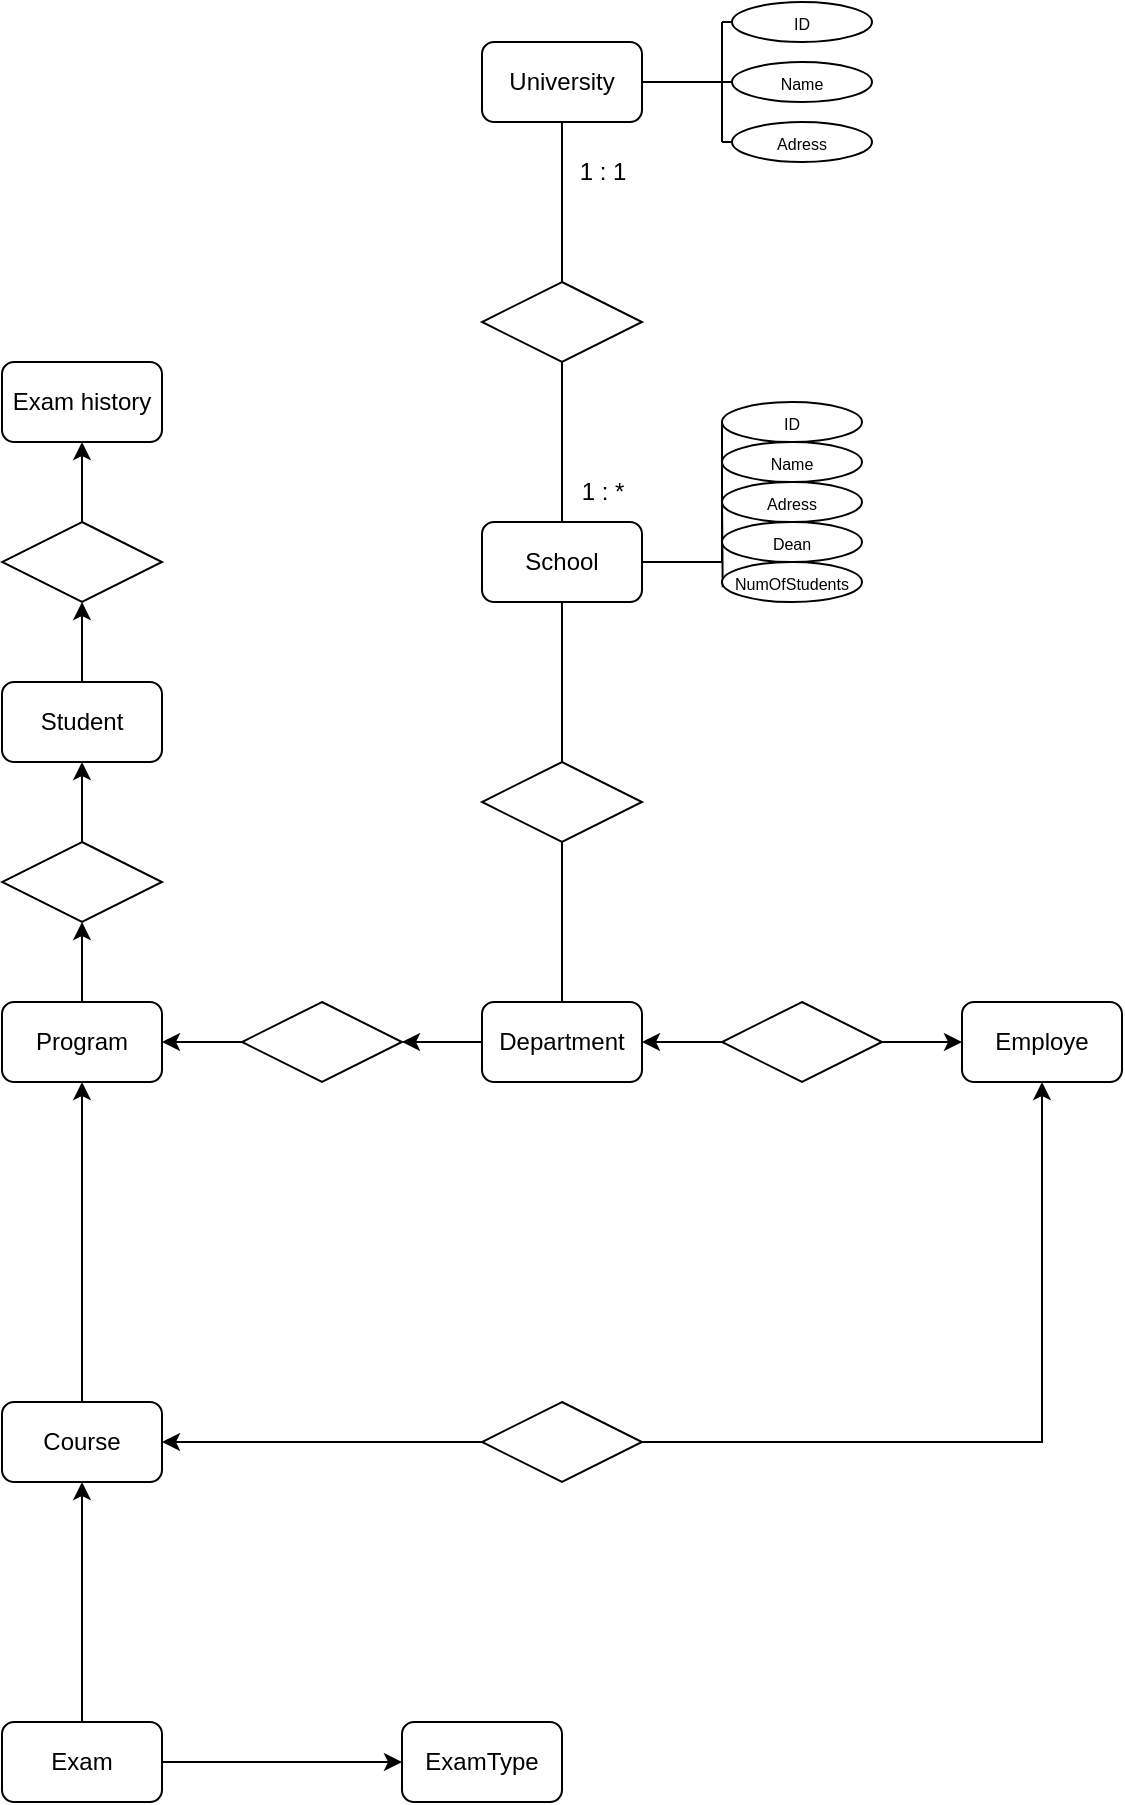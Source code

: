 <mxfile version="22.1.22" type="github">
  <diagram name="Page-1" id="-8_jqryATw5m6fWF47L4">
    <mxGraphModel dx="1181" dy="654" grid="1" gridSize="10" guides="1" tooltips="1" connect="1" arrows="1" fold="1" page="1" pageScale="1" pageWidth="850" pageHeight="1100" math="0" shadow="0">
      <root>
        <mxCell id="0" />
        <mxCell id="1" parent="0" />
        <mxCell id="e0mLA-WiKFHPmeCHb7jd-38" value="" style="edgeStyle=orthogonalEdgeStyle;rounded=0;orthogonalLoop=1;jettySize=auto;html=1;endArrow=none;endFill=0;entryX=0.5;entryY=0;entryDx=0;entryDy=0;" parent="1" source="e0mLA-WiKFHPmeCHb7jd-3" target="e0mLA-WiKFHPmeCHb7jd-68" edge="1">
          <mxGeometry relative="1" as="geometry">
            <mxPoint x="440" y="400" as="targetPoint" />
          </mxGeometry>
        </mxCell>
        <mxCell id="e0mLA-WiKFHPmeCHb7jd-3" value="School" style="rounded=1;whiteSpace=wrap;html=1;" parent="1" vertex="1">
          <mxGeometry x="400" y="280" width="80" height="40" as="geometry" />
        </mxCell>
        <mxCell id="e0mLA-WiKFHPmeCHb7jd-4" value="University" style="rounded=1;whiteSpace=wrap;html=1;" parent="1" vertex="1">
          <mxGeometry x="400" y="40" width="80" height="40" as="geometry" />
        </mxCell>
        <mxCell id="e0mLA-WiKFHPmeCHb7jd-11" style="edgeStyle=orthogonalEdgeStyle;rounded=0;orthogonalLoop=1;jettySize=auto;html=1;exitX=0.5;exitY=0;exitDx=0;exitDy=0;entryX=0.5;entryY=1;entryDx=0;entryDy=0;endArrow=none;endFill=0;" parent="1" source="e0mLA-WiKFHPmeCHb7jd-69" target="e0mLA-WiKFHPmeCHb7jd-4" edge="1">
          <mxGeometry relative="1" as="geometry">
            <mxPoint x="440" y="171.25" as="sourcePoint" />
          </mxGeometry>
        </mxCell>
        <mxCell id="e0mLA-WiKFHPmeCHb7jd-10" value="" style="endArrow=none;html=1;rounded=0;exitX=0.5;exitY=0;exitDx=0;exitDy=0;entryX=0.5;entryY=1;entryDx=0;entryDy=0;" parent="1" source="e0mLA-WiKFHPmeCHb7jd-3" target="e0mLA-WiKFHPmeCHb7jd-69" edge="1">
          <mxGeometry width="50" height="50" relative="1" as="geometry">
            <mxPoint x="490" y="200" as="sourcePoint" />
            <mxPoint x="440" y="223.75" as="targetPoint" />
          </mxGeometry>
        </mxCell>
        <mxCell id="e0mLA-WiKFHPmeCHb7jd-12" value="1 : *" style="text;html=1;align=center;verticalAlign=middle;resizable=0;points=[];autosize=1;strokeColor=none;fillColor=none;" parent="1" vertex="1">
          <mxGeometry x="440" y="250" width="40" height="30" as="geometry" />
        </mxCell>
        <mxCell id="e0mLA-WiKFHPmeCHb7jd-13" value="1 : 1" style="text;html=1;align=center;verticalAlign=middle;resizable=0;points=[];autosize=1;strokeColor=none;fillColor=none;" parent="1" vertex="1">
          <mxGeometry x="435" y="90" width="50" height="30" as="geometry" />
        </mxCell>
        <mxCell id="e0mLA-WiKFHPmeCHb7jd-36" value="" style="edgeStyle=orthogonalEdgeStyle;rounded=0;orthogonalLoop=1;jettySize=auto;html=1;endArrow=none;endFill=0;entryX=0.5;entryY=1;entryDx=0;entryDy=0;entryPerimeter=0;" parent="1" source="e0mLA-WiKFHPmeCHb7jd-34" target="e0mLA-WiKFHPmeCHb7jd-68" edge="1">
          <mxGeometry relative="1" as="geometry">
            <mxPoint x="440.021" y="460.625" as="targetPoint" />
          </mxGeometry>
        </mxCell>
        <mxCell id="e0mLA-WiKFHPmeCHb7jd-70" style="edgeStyle=orthogonalEdgeStyle;rounded=0;orthogonalLoop=1;jettySize=auto;html=1;exitX=0;exitY=0.5;exitDx=0;exitDy=0;entryX=1;entryY=0.5;entryDx=0;entryDy=0;" parent="1" source="e0mLA-WiKFHPmeCHb7jd-34" target="e0mLA-WiKFHPmeCHb7jd-66" edge="1">
          <mxGeometry relative="1" as="geometry" />
        </mxCell>
        <mxCell id="e0mLA-WiKFHPmeCHb7jd-34" value="Department" style="rounded=1;whiteSpace=wrap;html=1;" parent="1" vertex="1">
          <mxGeometry x="400" y="520" width="80" height="40" as="geometry" />
        </mxCell>
        <mxCell id="e0mLA-WiKFHPmeCHb7jd-84" value="" style="edgeStyle=orthogonalEdgeStyle;rounded=0;orthogonalLoop=1;jettySize=auto;html=1;" parent="1" source="e0mLA-WiKFHPmeCHb7jd-40" target="e0mLA-WiKFHPmeCHb7jd-83" edge="1">
          <mxGeometry relative="1" as="geometry" />
        </mxCell>
        <mxCell id="e0mLA-WiKFHPmeCHb7jd-40" value="Program" style="rounded=1;whiteSpace=wrap;html=1;" parent="1" vertex="1">
          <mxGeometry x="160" y="520" width="80" height="40" as="geometry" />
        </mxCell>
        <mxCell id="e0mLA-WiKFHPmeCHb7jd-74" style="edgeStyle=orthogonalEdgeStyle;rounded=0;orthogonalLoop=1;jettySize=auto;html=1;exitX=0.5;exitY=0;exitDx=0;exitDy=0;entryX=0.5;entryY=1;entryDx=0;entryDy=0;" parent="1" source="e0mLA-WiKFHPmeCHb7jd-43" target="e0mLA-WiKFHPmeCHb7jd-40" edge="1">
          <mxGeometry relative="1" as="geometry" />
        </mxCell>
        <mxCell id="e0mLA-WiKFHPmeCHb7jd-75" style="edgeStyle=orthogonalEdgeStyle;rounded=0;orthogonalLoop=1;jettySize=auto;html=1;exitX=1;exitY=0.5;exitDx=0;exitDy=0;entryX=0.5;entryY=1;entryDx=0;entryDy=0;" parent="1" source="e0mLA-WiKFHPmeCHb7jd-76" target="e0mLA-WiKFHPmeCHb7jd-48" edge="1">
          <mxGeometry relative="1" as="geometry" />
        </mxCell>
        <mxCell id="e0mLA-WiKFHPmeCHb7jd-43" value="Course" style="rounded=1;whiteSpace=wrap;html=1;" parent="1" vertex="1">
          <mxGeometry x="160" y="720" width="80" height="40" as="geometry" />
        </mxCell>
        <mxCell id="e0mLA-WiKFHPmeCHb7jd-48" value="Employe" style="rounded=1;whiteSpace=wrap;html=1;" parent="1" vertex="1">
          <mxGeometry x="640" y="520" width="80" height="40" as="geometry" />
        </mxCell>
        <mxCell id="e0mLA-WiKFHPmeCHb7jd-72" value="" style="edgeStyle=orthogonalEdgeStyle;rounded=0;orthogonalLoop=1;jettySize=auto;html=1;" parent="1" source="e0mLA-WiKFHPmeCHb7jd-65" target="e0mLA-WiKFHPmeCHb7jd-34" edge="1">
          <mxGeometry relative="1" as="geometry" />
        </mxCell>
        <mxCell id="e0mLA-WiKFHPmeCHb7jd-73" value="" style="edgeStyle=orthogonalEdgeStyle;rounded=0;orthogonalLoop=1;jettySize=auto;html=1;" parent="1" source="e0mLA-WiKFHPmeCHb7jd-65" target="e0mLA-WiKFHPmeCHb7jd-48" edge="1">
          <mxGeometry relative="1" as="geometry" />
        </mxCell>
        <mxCell id="e0mLA-WiKFHPmeCHb7jd-65" value="" style="rhombus;whiteSpace=wrap;html=1;" parent="1" vertex="1">
          <mxGeometry x="520" y="520" width="80" height="40" as="geometry" />
        </mxCell>
        <mxCell id="e0mLA-WiKFHPmeCHb7jd-71" value="" style="edgeStyle=orthogonalEdgeStyle;rounded=0;orthogonalLoop=1;jettySize=auto;html=1;" parent="1" source="e0mLA-WiKFHPmeCHb7jd-66" target="e0mLA-WiKFHPmeCHb7jd-40" edge="1">
          <mxGeometry relative="1" as="geometry" />
        </mxCell>
        <mxCell id="e0mLA-WiKFHPmeCHb7jd-66" value="" style="rhombus;whiteSpace=wrap;html=1;" parent="1" vertex="1">
          <mxGeometry x="280" y="520" width="80" height="40" as="geometry" />
        </mxCell>
        <mxCell id="e0mLA-WiKFHPmeCHb7jd-68" value="" style="rhombus;whiteSpace=wrap;html=1;" parent="1" vertex="1">
          <mxGeometry x="400" y="400" width="80" height="40" as="geometry" />
        </mxCell>
        <mxCell id="e0mLA-WiKFHPmeCHb7jd-69" value="" style="rhombus;whiteSpace=wrap;html=1;fontStyle=1" parent="1" vertex="1">
          <mxGeometry x="400" y="160" width="80" height="40" as="geometry" />
        </mxCell>
        <mxCell id="e0mLA-WiKFHPmeCHb7jd-79" style="edgeStyle=orthogonalEdgeStyle;rounded=0;orthogonalLoop=1;jettySize=auto;html=1;exitX=0;exitY=0.5;exitDx=0;exitDy=0;entryX=1;entryY=0.5;entryDx=0;entryDy=0;" parent="1" source="e0mLA-WiKFHPmeCHb7jd-76" target="e0mLA-WiKFHPmeCHb7jd-43" edge="1">
          <mxGeometry relative="1" as="geometry" />
        </mxCell>
        <mxCell id="e0mLA-WiKFHPmeCHb7jd-76" value="" style="rhombus;whiteSpace=wrap;html=1;fontStyle=1" parent="1" vertex="1">
          <mxGeometry x="400" y="720" width="80" height="40" as="geometry" />
        </mxCell>
        <mxCell id="e0mLA-WiKFHPmeCHb7jd-81" value="" style="edgeStyle=orthogonalEdgeStyle;rounded=0;orthogonalLoop=1;jettySize=auto;html=1;" parent="1" source="e0mLA-WiKFHPmeCHb7jd-80" target="e0mLA-WiKFHPmeCHb7jd-43" edge="1">
          <mxGeometry relative="1" as="geometry" />
        </mxCell>
        <mxCell id="e0mLA-WiKFHPmeCHb7jd-91" style="edgeStyle=orthogonalEdgeStyle;rounded=0;orthogonalLoop=1;jettySize=auto;html=1;exitX=1;exitY=0.5;exitDx=0;exitDy=0;entryX=0;entryY=0.5;entryDx=0;entryDy=0;" parent="1" source="e0mLA-WiKFHPmeCHb7jd-80" target="e0mLA-WiKFHPmeCHb7jd-90" edge="1">
          <mxGeometry relative="1" as="geometry" />
        </mxCell>
        <mxCell id="e0mLA-WiKFHPmeCHb7jd-80" value="Exam" style="rounded=1;whiteSpace=wrap;html=1;" parent="1" vertex="1">
          <mxGeometry x="160" y="880" width="80" height="40" as="geometry" />
        </mxCell>
        <mxCell id="e0mLA-WiKFHPmeCHb7jd-88" value="" style="edgeStyle=orthogonalEdgeStyle;rounded=0;orthogonalLoop=1;jettySize=auto;html=1;" parent="1" source="e0mLA-WiKFHPmeCHb7jd-82" target="e0mLA-WiKFHPmeCHb7jd-87" edge="1">
          <mxGeometry relative="1" as="geometry" />
        </mxCell>
        <mxCell id="e0mLA-WiKFHPmeCHb7jd-82" value="Student" style="rounded=1;whiteSpace=wrap;html=1;" parent="1" vertex="1">
          <mxGeometry x="160" y="360" width="80" height="40" as="geometry" />
        </mxCell>
        <mxCell id="e0mLA-WiKFHPmeCHb7jd-85" value="" style="edgeStyle=orthogonalEdgeStyle;rounded=0;orthogonalLoop=1;jettySize=auto;html=1;" parent="1" source="e0mLA-WiKFHPmeCHb7jd-83" target="e0mLA-WiKFHPmeCHb7jd-82" edge="1">
          <mxGeometry relative="1" as="geometry" />
        </mxCell>
        <mxCell id="e0mLA-WiKFHPmeCHb7jd-83" value="" style="rhombus;whiteSpace=wrap;html=1;" parent="1" vertex="1">
          <mxGeometry x="160" y="440" width="80" height="40" as="geometry" />
        </mxCell>
        <mxCell id="e0mLA-WiKFHPmeCHb7jd-86" value="Exam history" style="rounded=1;whiteSpace=wrap;html=1;" parent="1" vertex="1">
          <mxGeometry x="160" y="200" width="80" height="40" as="geometry" />
        </mxCell>
        <mxCell id="e0mLA-WiKFHPmeCHb7jd-89" value="" style="edgeStyle=orthogonalEdgeStyle;rounded=0;orthogonalLoop=1;jettySize=auto;html=1;" parent="1" source="e0mLA-WiKFHPmeCHb7jd-87" target="e0mLA-WiKFHPmeCHb7jd-86" edge="1">
          <mxGeometry relative="1" as="geometry" />
        </mxCell>
        <mxCell id="e0mLA-WiKFHPmeCHb7jd-87" value="" style="rhombus;whiteSpace=wrap;html=1;" parent="1" vertex="1">
          <mxGeometry x="160" y="280" width="80" height="40" as="geometry" />
        </mxCell>
        <mxCell id="e0mLA-WiKFHPmeCHb7jd-90" value="ExamType" style="rounded=1;whiteSpace=wrap;html=1;" parent="1" vertex="1">
          <mxGeometry x="360" y="880" width="80" height="40" as="geometry" />
        </mxCell>
        <mxCell id="B3pZKYcBKJ9FjqB-BN67-1" value="&lt;font style=&quot;font-size: 8px;&quot;&gt;ID&lt;/font&gt;" style="ellipse;whiteSpace=wrap;html=1;" vertex="1" parent="1">
          <mxGeometry x="525" y="20" width="70" height="20" as="geometry" />
        </mxCell>
        <mxCell id="B3pZKYcBKJ9FjqB-BN67-2" value="&lt;span style=&quot;font-size: 8px;&quot;&gt;Name&lt;/span&gt;" style="ellipse;whiteSpace=wrap;html=1;" vertex="1" parent="1">
          <mxGeometry x="525" y="50" width="70" height="20" as="geometry" />
        </mxCell>
        <mxCell id="B3pZKYcBKJ9FjqB-BN67-3" value="&lt;font style=&quot;font-size: 8px;&quot;&gt;Adress&lt;/font&gt;" style="ellipse;whiteSpace=wrap;html=1;" vertex="1" parent="1">
          <mxGeometry x="525" y="80" width="70" height="20" as="geometry" />
        </mxCell>
        <mxCell id="B3pZKYcBKJ9FjqB-BN67-4" value="" style="endArrow=none;html=1;rounded=0;exitX=1;exitY=0.5;exitDx=0;exitDy=0;" edge="1" parent="1" source="e0mLA-WiKFHPmeCHb7jd-4">
          <mxGeometry width="50" height="50" relative="1" as="geometry">
            <mxPoint x="550" y="90" as="sourcePoint" />
            <mxPoint x="520" y="60" as="targetPoint" />
          </mxGeometry>
        </mxCell>
        <mxCell id="B3pZKYcBKJ9FjqB-BN67-5" value="" style="endArrow=none;html=1;rounded=0;" edge="1" parent="1">
          <mxGeometry width="50" height="50" relative="1" as="geometry">
            <mxPoint x="520" y="30" as="sourcePoint" />
            <mxPoint x="520" y="60" as="targetPoint" />
          </mxGeometry>
        </mxCell>
        <mxCell id="B3pZKYcBKJ9FjqB-BN67-6" value="" style="endArrow=none;html=1;rounded=0;" edge="1" parent="1">
          <mxGeometry width="50" height="50" relative="1" as="geometry">
            <mxPoint x="520" y="60" as="sourcePoint" />
            <mxPoint x="520" y="90" as="targetPoint" />
          </mxGeometry>
        </mxCell>
        <mxCell id="B3pZKYcBKJ9FjqB-BN67-7" value="" style="endArrow=none;html=1;rounded=0;entryX=0;entryY=0.5;entryDx=0;entryDy=0;" edge="1" parent="1" target="B3pZKYcBKJ9FjqB-BN67-3">
          <mxGeometry width="50" height="50" relative="1" as="geometry">
            <mxPoint x="520" y="90" as="sourcePoint" />
            <mxPoint x="590" y="40" as="targetPoint" />
          </mxGeometry>
        </mxCell>
        <mxCell id="B3pZKYcBKJ9FjqB-BN67-8" value="" style="endArrow=none;html=1;rounded=0;" edge="1" parent="1">
          <mxGeometry width="50" height="50" relative="1" as="geometry">
            <mxPoint x="520" y="30" as="sourcePoint" />
            <mxPoint x="520" y="30" as="targetPoint" />
          </mxGeometry>
        </mxCell>
        <mxCell id="B3pZKYcBKJ9FjqB-BN67-11" value="" style="endArrow=none;html=1;rounded=0;entryX=0;entryY=0.5;entryDx=0;entryDy=0;" edge="1" parent="1" target="B3pZKYcBKJ9FjqB-BN67-1">
          <mxGeometry width="50" height="50" relative="1" as="geometry">
            <mxPoint x="520" y="30" as="sourcePoint" />
            <mxPoint x="570" y="40" as="targetPoint" />
          </mxGeometry>
        </mxCell>
        <mxCell id="B3pZKYcBKJ9FjqB-BN67-12" value="" style="endArrow=none;html=1;rounded=0;entryX=0;entryY=0.5;entryDx=0;entryDy=0;" edge="1" parent="1" target="B3pZKYcBKJ9FjqB-BN67-2">
          <mxGeometry width="50" height="50" relative="1" as="geometry">
            <mxPoint x="520" y="60" as="sourcePoint" />
            <mxPoint x="570" y="40" as="targetPoint" />
          </mxGeometry>
        </mxCell>
        <mxCell id="B3pZKYcBKJ9FjqB-BN67-13" value="&lt;font style=&quot;font-size: 8px;&quot;&gt;ID&lt;/font&gt;" style="ellipse;whiteSpace=wrap;html=1;" vertex="1" parent="1">
          <mxGeometry x="520" y="220" width="70" height="20" as="geometry" />
        </mxCell>
        <mxCell id="B3pZKYcBKJ9FjqB-BN67-14" value="&lt;span style=&quot;font-size: 8px;&quot;&gt;Name&lt;/span&gt;" style="ellipse;whiteSpace=wrap;html=1;" vertex="1" parent="1">
          <mxGeometry x="520" y="240" width="70" height="20" as="geometry" />
        </mxCell>
        <mxCell id="B3pZKYcBKJ9FjqB-BN67-15" value="&lt;font style=&quot;font-size: 8px;&quot;&gt;Adress&lt;/font&gt;" style="ellipse;whiteSpace=wrap;html=1;" vertex="1" parent="1">
          <mxGeometry x="520" y="260" width="70" height="20" as="geometry" />
        </mxCell>
        <mxCell id="B3pZKYcBKJ9FjqB-BN67-16" value="" style="endArrow=none;html=1;rounded=0;exitX=1;exitY=0.5;exitDx=0;exitDy=0;" edge="1" parent="1">
          <mxGeometry width="50" height="50" relative="1" as="geometry">
            <mxPoint x="480" y="300" as="sourcePoint" />
            <mxPoint x="520" y="300" as="targetPoint" />
          </mxGeometry>
        </mxCell>
        <mxCell id="B3pZKYcBKJ9FjqB-BN67-17" value="" style="endArrow=none;html=1;rounded=0;" edge="1" parent="1">
          <mxGeometry width="50" height="50" relative="1" as="geometry">
            <mxPoint x="520" y="270" as="sourcePoint" />
            <mxPoint x="520" y="300" as="targetPoint" />
          </mxGeometry>
        </mxCell>
        <mxCell id="B3pZKYcBKJ9FjqB-BN67-19" value="" style="endArrow=none;html=1;rounded=0;entryX=0;entryY=0.5;entryDx=0;entryDy=0;exitX=0.005;exitY=0.633;exitDx=0;exitDy=0;exitPerimeter=0;" edge="1" parent="1" target="B3pZKYcBKJ9FjqB-BN67-15" source="B3pZKYcBKJ9FjqB-BN67-24">
          <mxGeometry width="50" height="50" relative="1" as="geometry">
            <mxPoint x="520" y="330" as="sourcePoint" />
            <mxPoint x="590" y="280" as="targetPoint" />
          </mxGeometry>
        </mxCell>
        <mxCell id="B3pZKYcBKJ9FjqB-BN67-20" value="" style="endArrow=none;html=1;rounded=0;" edge="1" parent="1">
          <mxGeometry width="50" height="50" relative="1" as="geometry">
            <mxPoint x="520" y="270" as="sourcePoint" />
            <mxPoint x="520" y="270" as="targetPoint" />
          </mxGeometry>
        </mxCell>
        <mxCell id="B3pZKYcBKJ9FjqB-BN67-21" value="" style="endArrow=none;html=1;rounded=0;entryX=0;entryY=0.5;entryDx=0;entryDy=0;" edge="1" parent="1" target="B3pZKYcBKJ9FjqB-BN67-13">
          <mxGeometry width="50" height="50" relative="1" as="geometry">
            <mxPoint x="520" y="270" as="sourcePoint" />
            <mxPoint x="570" y="280" as="targetPoint" />
          </mxGeometry>
        </mxCell>
        <mxCell id="B3pZKYcBKJ9FjqB-BN67-22" value="" style="endArrow=none;html=1;rounded=0;entryX=0;entryY=0.5;entryDx=0;entryDy=0;" edge="1" parent="1" target="B3pZKYcBKJ9FjqB-BN67-14">
          <mxGeometry width="50" height="50" relative="1" as="geometry">
            <mxPoint x="520" y="300" as="sourcePoint" />
            <mxPoint x="570" y="280" as="targetPoint" />
          </mxGeometry>
        </mxCell>
        <mxCell id="B3pZKYcBKJ9FjqB-BN67-23" value="&lt;font style=&quot;font-size: 8px;&quot;&gt;Dean&lt;/font&gt;" style="ellipse;whiteSpace=wrap;html=1;" vertex="1" parent="1">
          <mxGeometry x="520" y="280" width="70" height="20" as="geometry" />
        </mxCell>
        <mxCell id="B3pZKYcBKJ9FjqB-BN67-24" value="&lt;span style=&quot;font-size: 8px;&quot;&gt;NumOfStudents&lt;/span&gt;" style="ellipse;whiteSpace=wrap;html=1;" vertex="1" parent="1">
          <mxGeometry x="520" y="300" width="70" height="20" as="geometry" />
        </mxCell>
      </root>
    </mxGraphModel>
  </diagram>
</mxfile>
